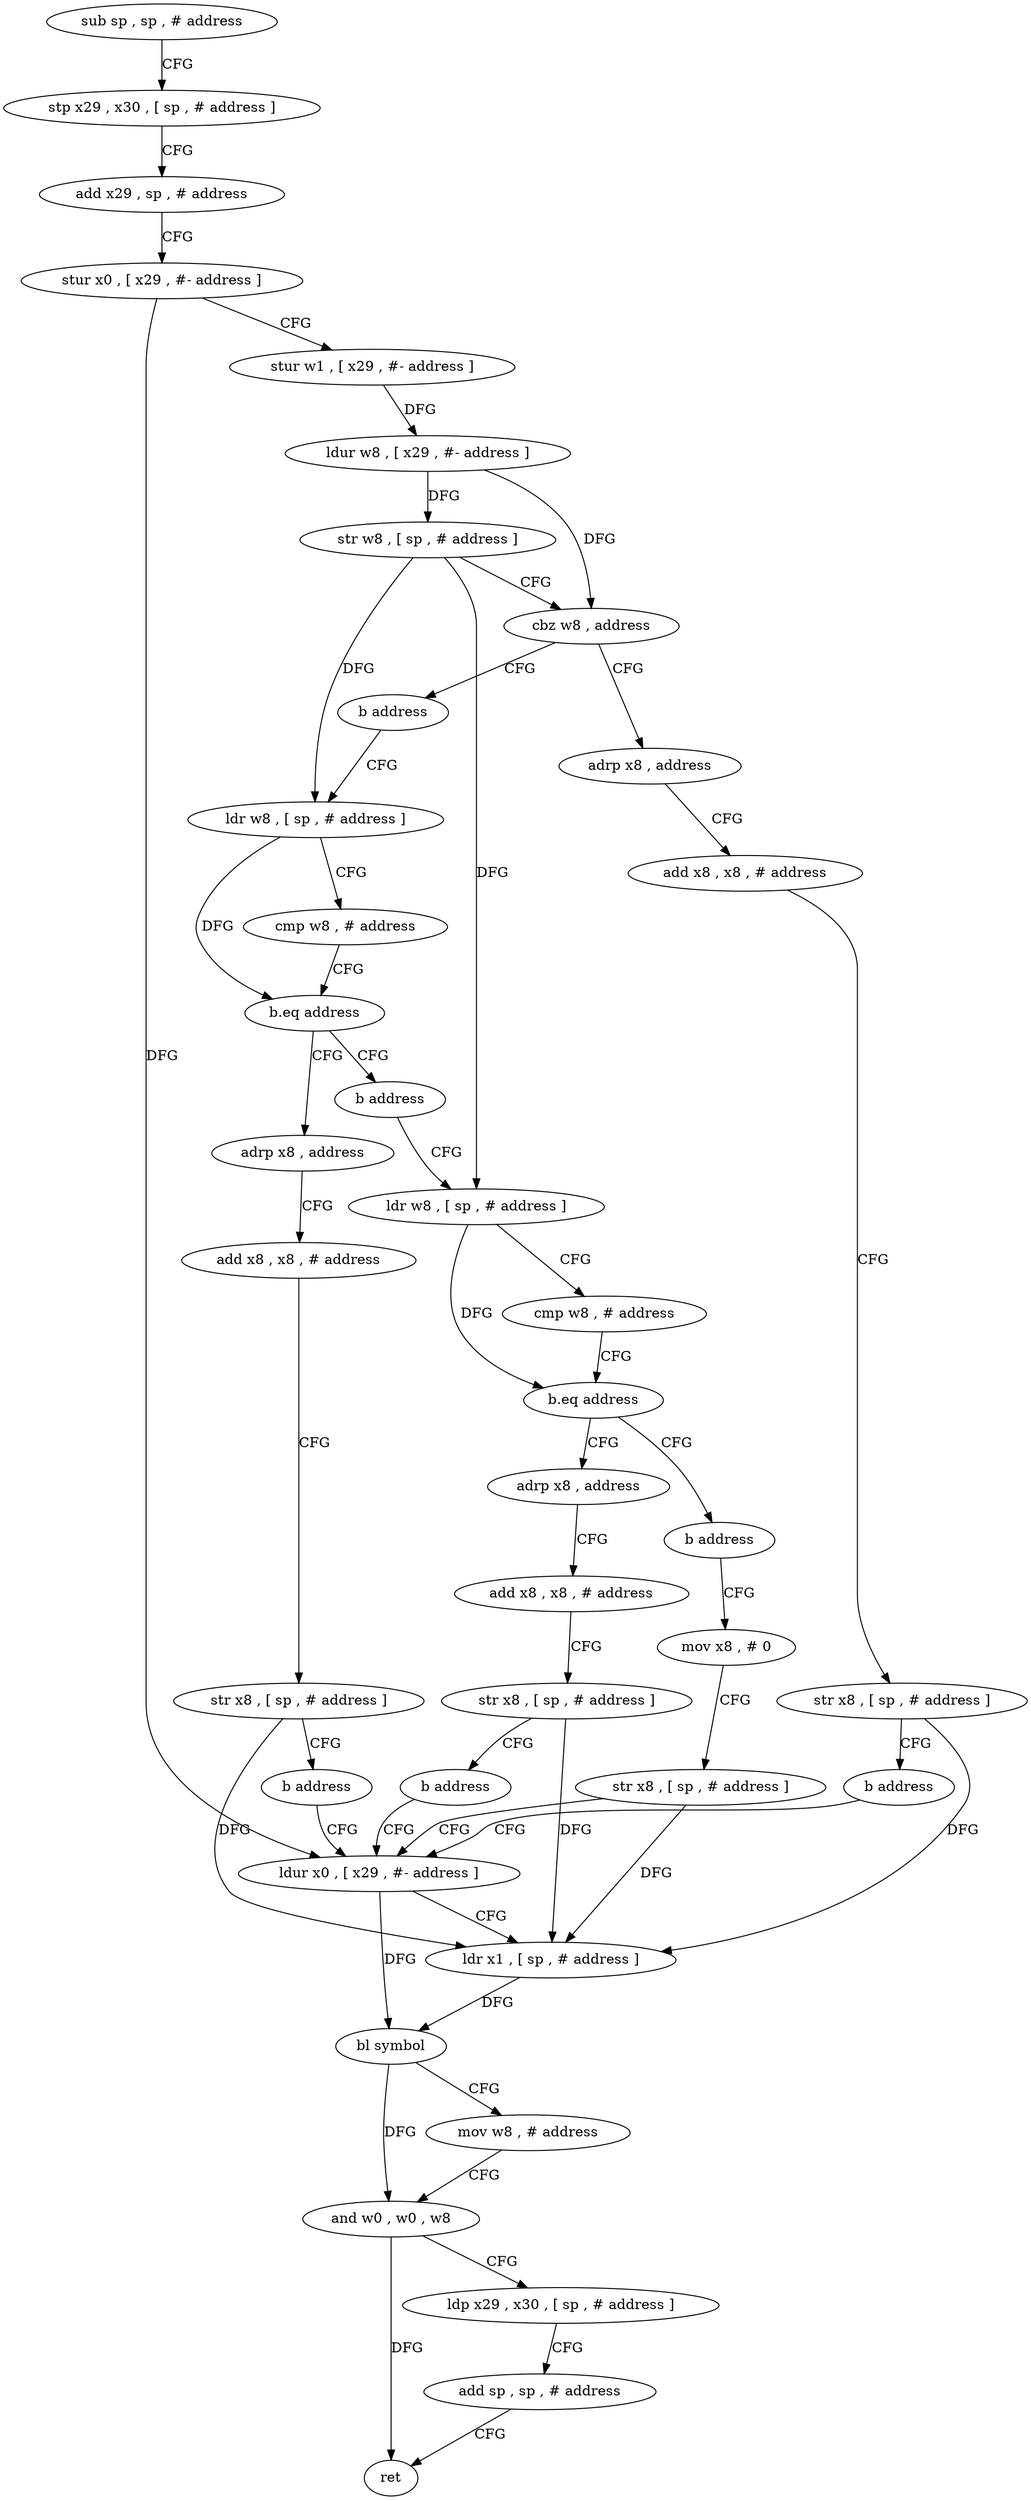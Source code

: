 digraph "func" {
"167896" [label = "sub sp , sp , # address" ]
"167900" [label = "stp x29 , x30 , [ sp , # address ]" ]
"167904" [label = "add x29 , sp , # address" ]
"167908" [label = "stur x0 , [ x29 , #- address ]" ]
"167912" [label = "stur w1 , [ x29 , #- address ]" ]
"167916" [label = "ldur w8 , [ x29 , #- address ]" ]
"167920" [label = "str w8 , [ sp , # address ]" ]
"167924" [label = "cbz w8 , address" ]
"167964" [label = "adrp x8 , address" ]
"167928" [label = "b address" ]
"167968" [label = "add x8 , x8 , # address" ]
"167972" [label = "str x8 , [ sp , # address ]" ]
"167976" [label = "b address" ]
"168020" [label = "ldur x0 , [ x29 , #- address ]" ]
"167932" [label = "ldr w8 , [ sp , # address ]" ]
"168024" [label = "ldr x1 , [ sp , # address ]" ]
"168028" [label = "bl symbol" ]
"168032" [label = "mov w8 , # address" ]
"168036" [label = "and w0 , w0 , w8" ]
"168040" [label = "ldp x29 , x30 , [ sp , # address ]" ]
"168044" [label = "add sp , sp , # address" ]
"168048" [label = "ret" ]
"167936" [label = "cmp w8 , # address" ]
"167940" [label = "b.eq address" ]
"167980" [label = "adrp x8 , address" ]
"167944" [label = "b address" ]
"167984" [label = "add x8 , x8 , # address" ]
"167988" [label = "str x8 , [ sp , # address ]" ]
"167992" [label = "b address" ]
"167948" [label = "ldr w8 , [ sp , # address ]" ]
"167952" [label = "cmp w8 , # address" ]
"167956" [label = "b.eq address" ]
"167996" [label = "adrp x8 , address" ]
"167960" [label = "b address" ]
"168000" [label = "add x8 , x8 , # address" ]
"168004" [label = "str x8 , [ sp , # address ]" ]
"168008" [label = "b address" ]
"168012" [label = "mov x8 , # 0" ]
"168016" [label = "str x8 , [ sp , # address ]" ]
"167896" -> "167900" [ label = "CFG" ]
"167900" -> "167904" [ label = "CFG" ]
"167904" -> "167908" [ label = "CFG" ]
"167908" -> "167912" [ label = "CFG" ]
"167908" -> "168020" [ label = "DFG" ]
"167912" -> "167916" [ label = "DFG" ]
"167916" -> "167920" [ label = "DFG" ]
"167916" -> "167924" [ label = "DFG" ]
"167920" -> "167924" [ label = "CFG" ]
"167920" -> "167932" [ label = "DFG" ]
"167920" -> "167948" [ label = "DFG" ]
"167924" -> "167964" [ label = "CFG" ]
"167924" -> "167928" [ label = "CFG" ]
"167964" -> "167968" [ label = "CFG" ]
"167928" -> "167932" [ label = "CFG" ]
"167968" -> "167972" [ label = "CFG" ]
"167972" -> "167976" [ label = "CFG" ]
"167972" -> "168024" [ label = "DFG" ]
"167976" -> "168020" [ label = "CFG" ]
"168020" -> "168024" [ label = "CFG" ]
"168020" -> "168028" [ label = "DFG" ]
"167932" -> "167936" [ label = "CFG" ]
"167932" -> "167940" [ label = "DFG" ]
"168024" -> "168028" [ label = "DFG" ]
"168028" -> "168032" [ label = "CFG" ]
"168028" -> "168036" [ label = "DFG" ]
"168032" -> "168036" [ label = "CFG" ]
"168036" -> "168040" [ label = "CFG" ]
"168036" -> "168048" [ label = "DFG" ]
"168040" -> "168044" [ label = "CFG" ]
"168044" -> "168048" [ label = "CFG" ]
"167936" -> "167940" [ label = "CFG" ]
"167940" -> "167980" [ label = "CFG" ]
"167940" -> "167944" [ label = "CFG" ]
"167980" -> "167984" [ label = "CFG" ]
"167944" -> "167948" [ label = "CFG" ]
"167984" -> "167988" [ label = "CFG" ]
"167988" -> "167992" [ label = "CFG" ]
"167988" -> "168024" [ label = "DFG" ]
"167992" -> "168020" [ label = "CFG" ]
"167948" -> "167952" [ label = "CFG" ]
"167948" -> "167956" [ label = "DFG" ]
"167952" -> "167956" [ label = "CFG" ]
"167956" -> "167996" [ label = "CFG" ]
"167956" -> "167960" [ label = "CFG" ]
"167996" -> "168000" [ label = "CFG" ]
"167960" -> "168012" [ label = "CFG" ]
"168000" -> "168004" [ label = "CFG" ]
"168004" -> "168008" [ label = "CFG" ]
"168004" -> "168024" [ label = "DFG" ]
"168008" -> "168020" [ label = "CFG" ]
"168012" -> "168016" [ label = "CFG" ]
"168016" -> "168020" [ label = "CFG" ]
"168016" -> "168024" [ label = "DFG" ]
}
